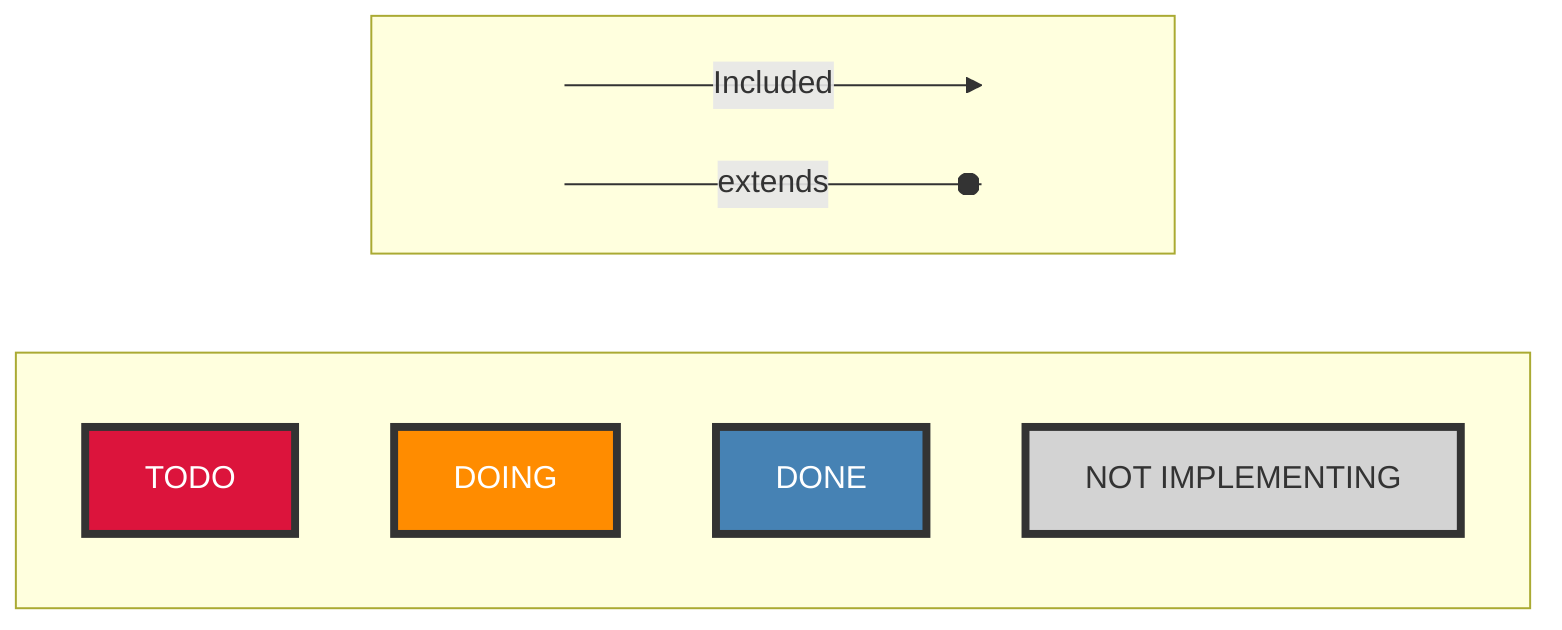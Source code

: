 flowchart LR
    subgraph Legend1[ ]
        c1[TODO]:::todo
        c2[DOING]:::doing
        c3[DONE]:::done
        c4[NOT IMPLEMENTING]:::onhold
    end
    subgraph Legend2[ ]
        direction LR
        start1[ ] --->|Included| stop1[ ]
        style start1 height:0px;
        style stop1 height:0px;
        start2[ ] ---o|extends| stop2[ ]
        style start2 height:0px;
        style stop2 height:0px;
    end
classDef todo fill:crimson,color:#fff
classDef doing fill:darkorange,color:#fff
classDef done fill:steelblue,color:#fff
classDef onhold fill:lightgrey
classDef default stroke:#333,stroke-width:4px;